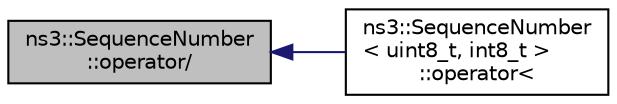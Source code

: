 digraph "ns3::SequenceNumber::operator/"
{
  edge [fontname="Helvetica",fontsize="10",labelfontname="Helvetica",labelfontsize="10"];
  node [fontname="Helvetica",fontsize="10",shape=record];
  rankdir="LR";
  Node1 [label="ns3::SequenceNumber\l::operator/",height=0.2,width=0.4,color="black", fillcolor="grey75", style="filled", fontcolor="black"];
  Node1 -> Node2 [dir="back",color="midnightblue",fontsize="10",style="solid"];
  Node2 [label="ns3::SequenceNumber\l\< uint8_t, int8_t \>\l::operator\<",height=0.2,width=0.4,color="black", fillcolor="white", style="filled",URL="$de/ddb/classns3_1_1SequenceNumber.html#ae32e37020b48af60c76e87f013ee3fca",tooltip="Less than operator for comparing sequence numbers. "];
}
